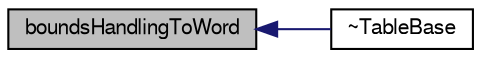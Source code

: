 digraph "boundsHandlingToWord"
{
  bgcolor="transparent";
  edge [fontname="FreeSans",fontsize="10",labelfontname="FreeSans",labelfontsize="10"];
  node [fontname="FreeSans",fontsize="10",shape=record];
  rankdir="LR";
  Node670 [label="boundsHandlingToWord",height=0.2,width=0.4,color="black", fillcolor="grey75", style="filled", fontcolor="black"];
  Node670 -> Node671 [dir="back",color="midnightblue",fontsize="10",style="solid",fontname="FreeSans"];
  Node671 [label="~TableBase",height=0.2,width=0.4,color="black",URL="$a27674.html#aca7301326117a30f821c9bff55544b77",tooltip="Destructor. "];
}
